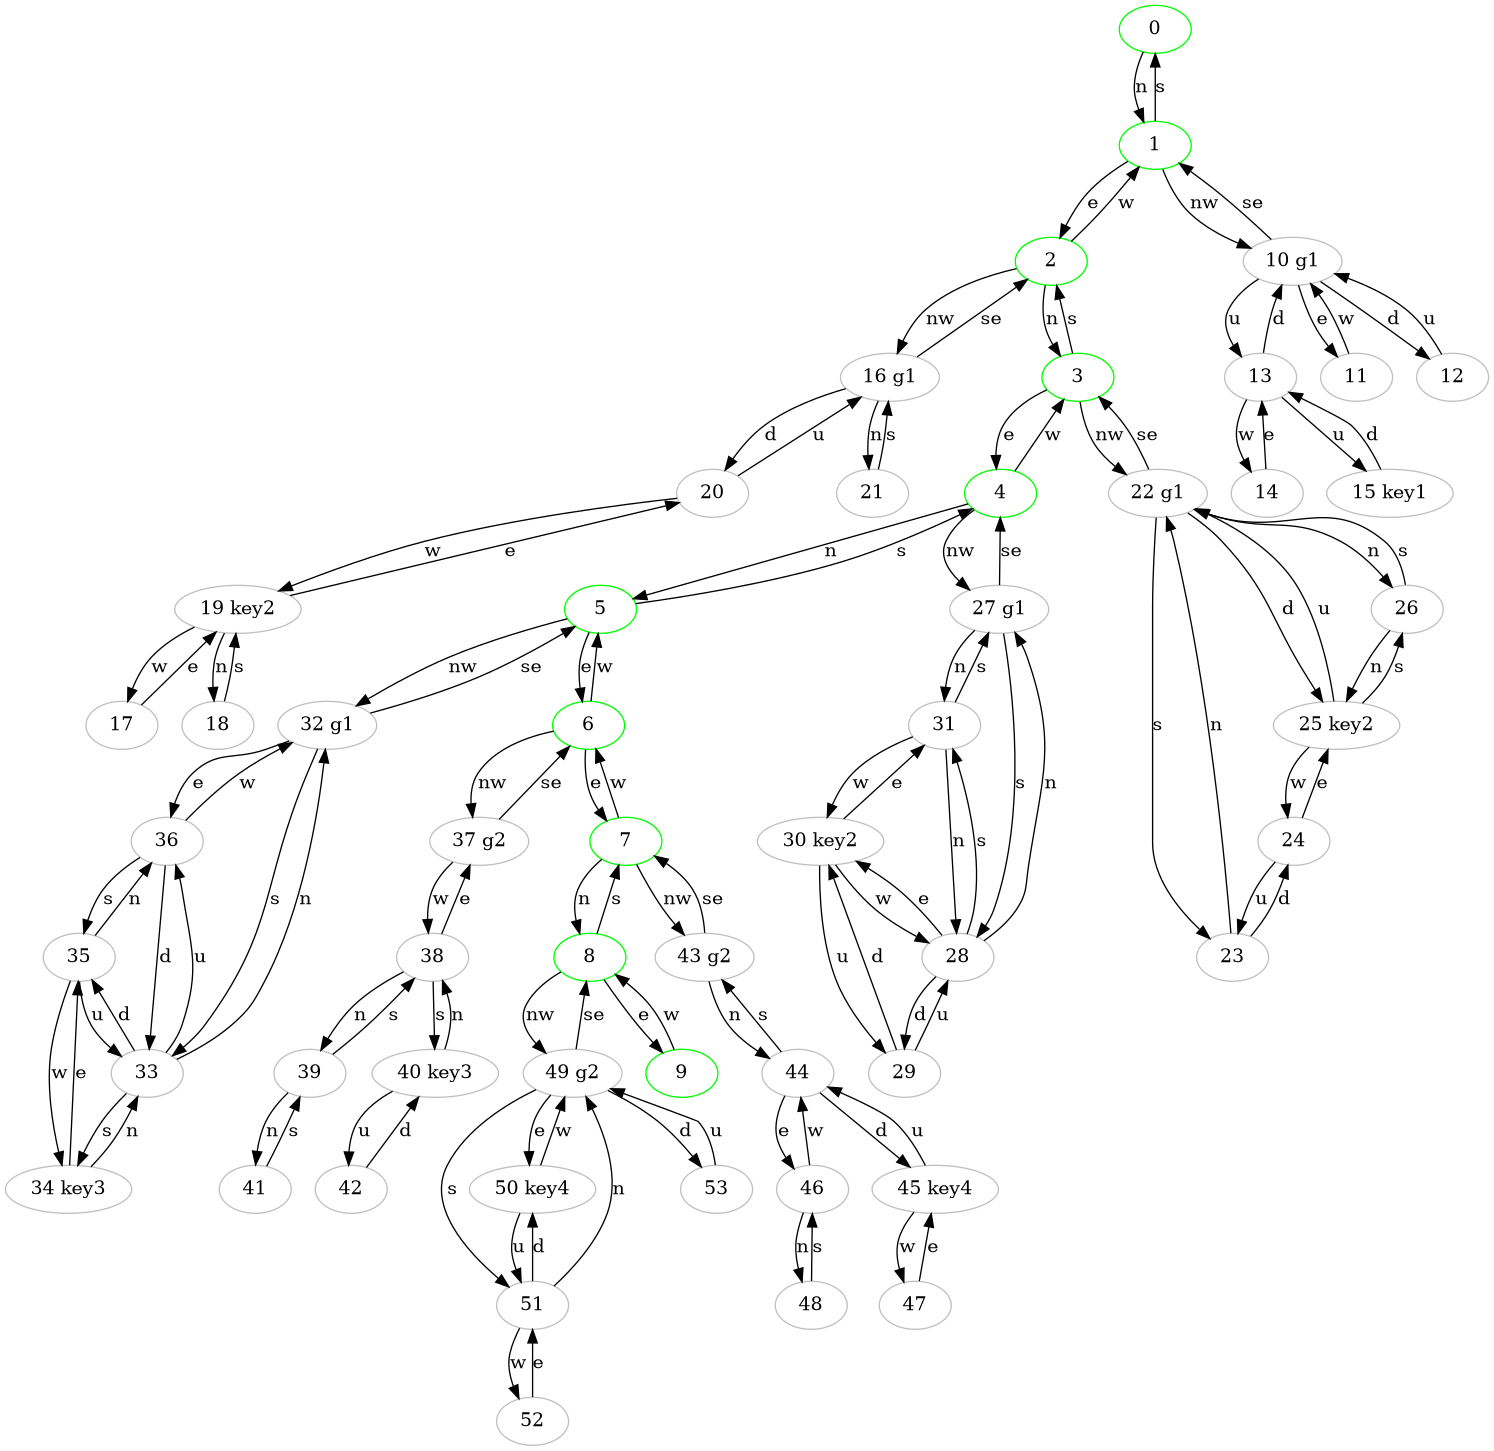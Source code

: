 @startuml
'Create graph:
'set path=%path%;<java location>;<graphviz location>
'java -jar <plantuml.jar location>/plantuml.jar graph.puml
digraph Foo {
0 [color="green", level=1, pos=1, type=mainline];
1 [color="green", level=2, pos=2, type=mainline];
2 [color="green", level=2, pos=3, type=mainline];
10 [allowed_dirs="west north south", color="gray", guards=1, label="10 g1", pos=1, room_style=3, type=branch];
11 [allowed_dirs="down up north south east", color="gray", pos=1, room_style=3, type=branch];
12 [allowed_dirs="west down north south east", color="gray", pos=1, room_style=3, type=branch];
13 [allowed_dirs="north south east", color="gray", pos=1, room_style=3, type=branch];
14 [allowed_dirs="west down up north south", color="gray", pos=1, room_style=3, type=branch];
15 [allowed_dirs="west up north south east", color="gray", key_defender=1, label="15 key1", pos=1, room_style=3, type=branch];
3 [color="green", level=2, pos=4, type=mainline];
16 [allowed_dirs="west up south east", color="gray", guards=1, label="16 g1", pos=2, room_style=5, type=branch];
17 [allowed_dirs="west down up north south", color="gray", pos=2, room_style=5, type=branch];
18 [allowed_dirs="west down up north east", color="gray", pos=2, room_style=5, type=branch];
19 [allowed_dirs="down up south", color="gray", key_defender=2, label="19 key2", pos=2, room_style=5, type=branch];
20 [allowed_dirs="down north south east", color="gray", pos=2, room_style=5, type=branch];
21 [allowed_dirs="west down up north east", color="gray", pos=2, room_style=5, type=branch];
4 [color="green", level=2, pos=5, type=mainline];
22 [allowed_dirs="west up east", color="gray", guards=1, label="22 g1", pos=3, room_style=5, type=branch];
23 [allowed_dirs="west up south east", color="gray", pos=3, room_style=5, type=branch];
24 [allowed_dirs="west down north south", color="gray", pos=3, room_style=5, type=branch];
25 [allowed_dirs="down north east", color="gray", key_defender=2, label="25 key2", pos=3, room_style=5, type=branch];
26 [allowed_dirs="west down up east", color="gray", pos=3, room_style=5, type=branch];
5 [color="green", level=3, pos=6, type=mainline];
27 [allowed_dirs="west down up east", color="gray", guards=1, label="27 g1", pos=4, room_style=1, type=branch];
28 [allowed_dirs="west up", color="gray", pos=4, room_style=1, type=branch];
29 [allowed_dirs="west north south east", color="gray", pos=4, room_style=1, type=branch];
30 [allowed_dirs="down north south", color="gray", key_defender=2, label="30 key2", pos=4, room_style=1, type=branch];
31 [allowed_dirs="down up east", color="gray", pos=4, room_style=1, type=branch];
6 [color="green", level=3, pos=7, type=mainline];
32 [allowed_dirs="west down up north", color="gray", guards=1, label="32 g1", pos=5, room_style=1, type=branch];
33 [allowed_dirs="west east", color="gray", pos=5, room_style=1, type=branch];
34 [allowed_dirs="west down up south", color="gray", key_defender=3, label="34 key3", pos=5, room_style=1, type=branch];
35 [allowed_dirs="down south east", color="gray", pos=5, room_style=1, type=branch];
36 [allowed_dirs="up north east", color="gray", pos=5, room_style=1, type=branch];
7 [color="green", level=3, pos=8, type=mainline];
37 [allowed_dirs="down up north south east", color="gray", guards=2, label="37 g2", pos=6, room_style=3, type=branch];
38 [allowed_dirs="west down up", color="gray", pos=6, room_style=3, type=branch];
39 [allowed_dirs="west down up east", color="gray", pos=6, room_style=3, type=branch];
40 [allowed_dirs="west down south east", color="gray", key_defender=3, label="40 key3", pos=6, room_style=3, type=branch];
41 [allowed_dirs="west down up north east", color="gray", pos=6, room_style=3, type=branch];
42 [allowed_dirs="west up north south east", color="gray", pos=6, room_style=3, type=branch];
8 [color="green", level=4, pos=9, type=mainline];
43 [allowed_dirs="west down up south east", color="gray", guards=2, label="43 g2", pos=7, room_style=5, type=branch];
44 [allowed_dirs="west up north", color="gray", pos=7, room_style=5, type=branch];
45 [allowed_dirs="down north south east", color="gray", key_defender=4, label="45 key4", pos=7, room_style=5, type=branch];
46 [allowed_dirs="down up south east", color="gray", pos=7, room_style=5, type=branch];
47 [allowed_dirs="west down up north south", color="gray", pos=7, room_style=5, type=branch];
48 [allowed_dirs="west down up north east", color="gray", pos=7, room_style=5, type=branch];
9 [color="green", level=4, pos=10, type=mainline];
49 [allowed_dirs="west up north", color="gray", guards=2, label="49 g2", pos=8, room_style=5, type=branch];
50 [allowed_dirs="down north south east", color="gray", key_defender=4, label="50 key4", pos=8, room_style=5, type=branch];
51 [allowed_dirs="up south east", color="gray", pos=8, room_style=5, type=branch];
52 [allowed_dirs="west down up north south", color="gray", pos=8, room_style=5, type=branch];
53 [allowed_dirs="west down north south east", color="gray", pos=8, room_style=5, type=branch];
0 -> 1  [direction=north, label=n];
1 -> 0  [direction=south, label=s];
1 -> 2  [direction=east, label=e];
1 -> 10  [direction=nw, label=nw];
2 -> 1  [direction=west, label=w];
2 -> 3  [direction=north, label=n];
2 -> 16  [direction=nw, label=nw];
10 -> 11  [direction=east, label=e];
10 -> 12  [direction=down, label=d];
10 -> 13  [direction=up, label=u];
10 -> 1  [direction=se, label=se];
11 -> 10  [direction=west, label=w];
12 -> 10  [direction=up, label=u];
13 -> 10  [direction=down, label=d];
13 -> 14  [direction=west, label=w];
13 -> 15  [direction=up, label=u];
14 -> 13  [direction=east, label=e];
15 -> 13  [direction=down, label=d];
3 -> 2  [direction=south, label=s];
3 -> 4  [direction=east, label=e];
3 -> 22  [direction=nw, label=nw];
16 -> 20  [direction=down, label=d];
16 -> 21  [direction=north, label=n];
16 -> 2  [direction=se, label=se];
17 -> 19  [direction=east, label=e];
18 -> 19  [direction=south, label=s];
19 -> 17  [direction=west, label=w];
19 -> 18  [direction=north, label=n];
19 -> 20  [direction=east, label=e];
20 -> 16  [direction=up, label=u];
20 -> 19  [direction=west, label=w];
21 -> 16  [direction=south, label=s];
4 -> 3  [direction=west, label=w];
4 -> 5  [direction=north, label=n];
4 -> 27  [direction=nw, label=nw];
22 -> 23  [direction=south, label=s];
22 -> 25  [direction=down, label=d];
22 -> 26  [direction=north, label=n];
22 -> 3  [direction=se, label=se];
23 -> 22  [direction=north, label=n];
23 -> 24  [direction=down, label=d];
24 -> 23  [direction=up, label=u];
24 -> 25  [direction=east, label=e];
25 -> 22  [direction=up, label=u];
25 -> 24  [direction=west, label=w];
25 -> 26  [direction=south, label=s];
26 -> 22  [direction=south, label=s];
26 -> 25  [direction=north, label=n];
5 -> 4  [direction=south, label=s];
5 -> 6  [direction=east, label=e];
5 -> 32  [direction=nw, label=nw];
27 -> 28  [direction=south, label=s];
27 -> 31  [direction=north, label=n];
27 -> 4  [direction=se, label=se];
28 -> 27  [direction=north, label=n];
28 -> 29  [direction=down, label=d];
28 -> 30  [direction=east, label=e];
28 -> 31  [direction=south, label=s];
29 -> 28  [direction=up, label=u];
29 -> 30  [direction=down, label=d];
30 -> 28  [direction=west, label=w];
30 -> 29  [direction=up, label=u];
30 -> 31  [direction=east, label=e];
31 -> 27  [direction=south, label=s];
31 -> 28  [direction=north, label=n];
31 -> 30  [direction=west, label=w];
6 -> 5  [direction=west, label=w];
6 -> 7  [direction=east, label=e];
6 -> 37  [direction=nw, label=nw];
32 -> 33  [direction=south, label=s];
32 -> 36  [direction=east, label=e];
32 -> 5  [direction=se, label=se];
33 -> 32  [direction=north, label=n];
33 -> 34  [direction=south, label=s];
33 -> 35  [direction=down, label=d];
33 -> 36  [direction=up, label=u];
34 -> 33  [direction=north, label=n];
34 -> 35  [direction=east, label=e];
35 -> 33  [direction=up, label=u];
35 -> 34  [direction=west, label=w];
35 -> 36  [direction=north, label=n];
36 -> 32  [direction=west, label=w];
36 -> 33  [direction=down, label=d];
36 -> 35  [direction=south, label=s];
7 -> 6  [direction=west, label=w];
7 -> 8  [direction=north, label=n];
7 -> 43  [direction=nw, label=nw];
37 -> 38  [direction=west, label=w];
37 -> 6  [direction=se, label=se];
38 -> 37  [direction=east, label=e];
38 -> 39  [direction=north, label=n];
38 -> 40  [direction=south, label=s];
39 -> 38  [direction=south, label=s];
39 -> 41  [direction=north, label=n];
40 -> 38  [direction=north, label=n];
40 -> 42  [direction=up, label=u];
41 -> 39  [direction=south, label=s];
42 -> 40  [direction=down, label=d];
8 -> 7  [direction=south, label=s];
8 -> 9  [direction=east, label=e];
8 -> 49  [direction=nw, label=nw];
43 -> 44  [direction=north, label=n];
43 -> 7  [direction=se, label=se];
44 -> 43  [direction=south, label=s];
44 -> 45  [direction=down, label=d];
44 -> 46  [direction=east, label=e];
45 -> 44  [direction=up, label=u];
45 -> 47  [direction=west, label=w];
46 -> 44  [direction=west, label=w];
46 -> 48  [direction=north, label=n];
47 -> 45  [direction=east, label=e];
48 -> 46  [direction=south, label=s];
9 -> 8  [direction=west, label=w];
49 -> 50  [direction=east, label=e];
49 -> 51  [direction=south, label=s];
49 -> 53  [direction=down, label=d];
49 -> 8  [direction=se, label=se];
50 -> 49  [direction=west, label=w];
50 -> 51  [direction=up, label=u];
51 -> 49  [direction=north, label=n];
51 -> 50  [direction=down, label=d];
51 -> 52  [direction=west, label=w];
52 -> 51  [direction=east, label=e];
53 -> 49  [direction=up, label=u];
}
@enduml